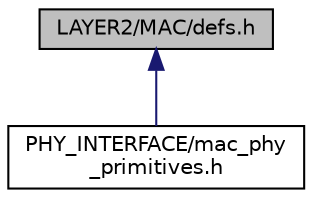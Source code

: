 digraph "LAYER2/MAC/defs.h"
{
 // LATEX_PDF_SIZE
  edge [fontname="Helvetica",fontsize="10",labelfontname="Helvetica",labelfontsize="10"];
  node [fontname="Helvetica",fontsize="10",shape=record];
  Node1 [label="LAYER2/MAC/defs.h",height=0.2,width=0.4,color="black", fillcolor="grey75", style="filled", fontcolor="black",tooltip="MAC data structures, constant, and function prototype."];
  Node1 -> Node2 [dir="back",color="midnightblue",fontsize="10",style="solid",fontname="Helvetica"];
  Node2 [label="PHY_INTERFACE/mac_phy\l_primitives.h",height=0.2,width=0.4,color="black", fillcolor="white", style="filled",URL="$mac__phy__primitives_8h.html",tooltip=" "];
}

